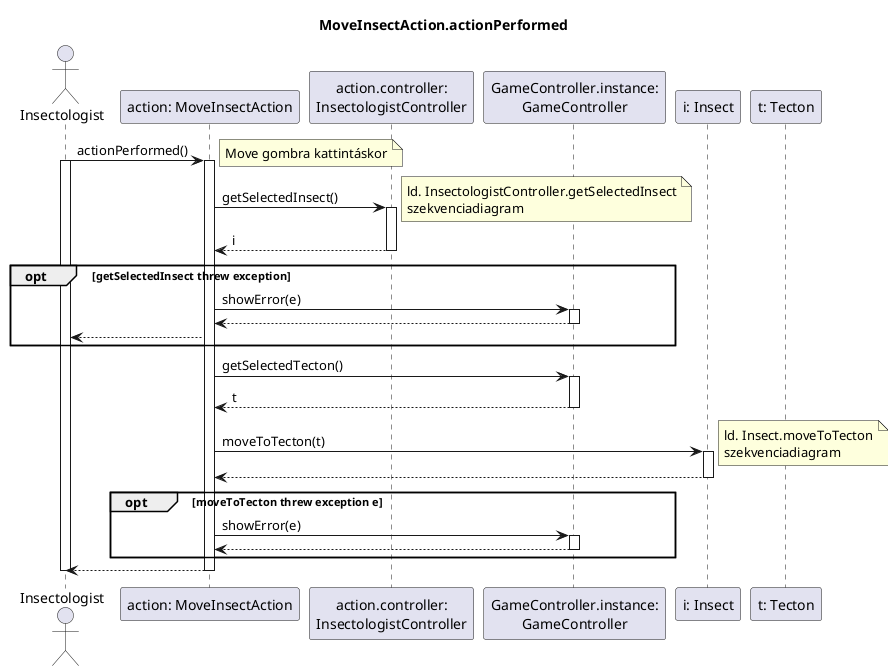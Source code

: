 @startuml moveInsectAction

title MoveInsectAction.actionPerformed

actor "Insectologist" as i
participant "action: MoveInsectAction" as a
participant "action.controller:\nInsectologistController" as c
participant "GameController.instance:\nGameController" as gc
participant "i: Insect" as ins
participant "t: Tecton" as tec

i -> a: actionPerformed()
note right: Move gombra kattintáskor
activate a
activate i

	a -> c: getSelectedInsect()
	note right: ld. InsectologistController.getSelectedInsect\nszekvenciadiagram
	activate c

	a <-- c: i
	deactivate c

	opt getSelectedInsect threw exception
		a -> gc: showError(e)
		activate gc

		a <-- gc
		deactivate gc

		i <-- a
	end

	a -> gc: getSelectedTecton()
	activate gc

	a <-- gc: t
	deactivate gc

	a -> ins: moveToTecton(t)
	note right: ld. Insect.moveToTecton\nszekvenciadiagram
	activate ins

	a <-- ins
	deactivate ins
	
	opt moveToTecton threw exception e
		a -> gc: showError(e)
		activate gc

		a <-- gc
		deactivate gc
	end

i <-- a
deactivate i
deactivate a

@enduml